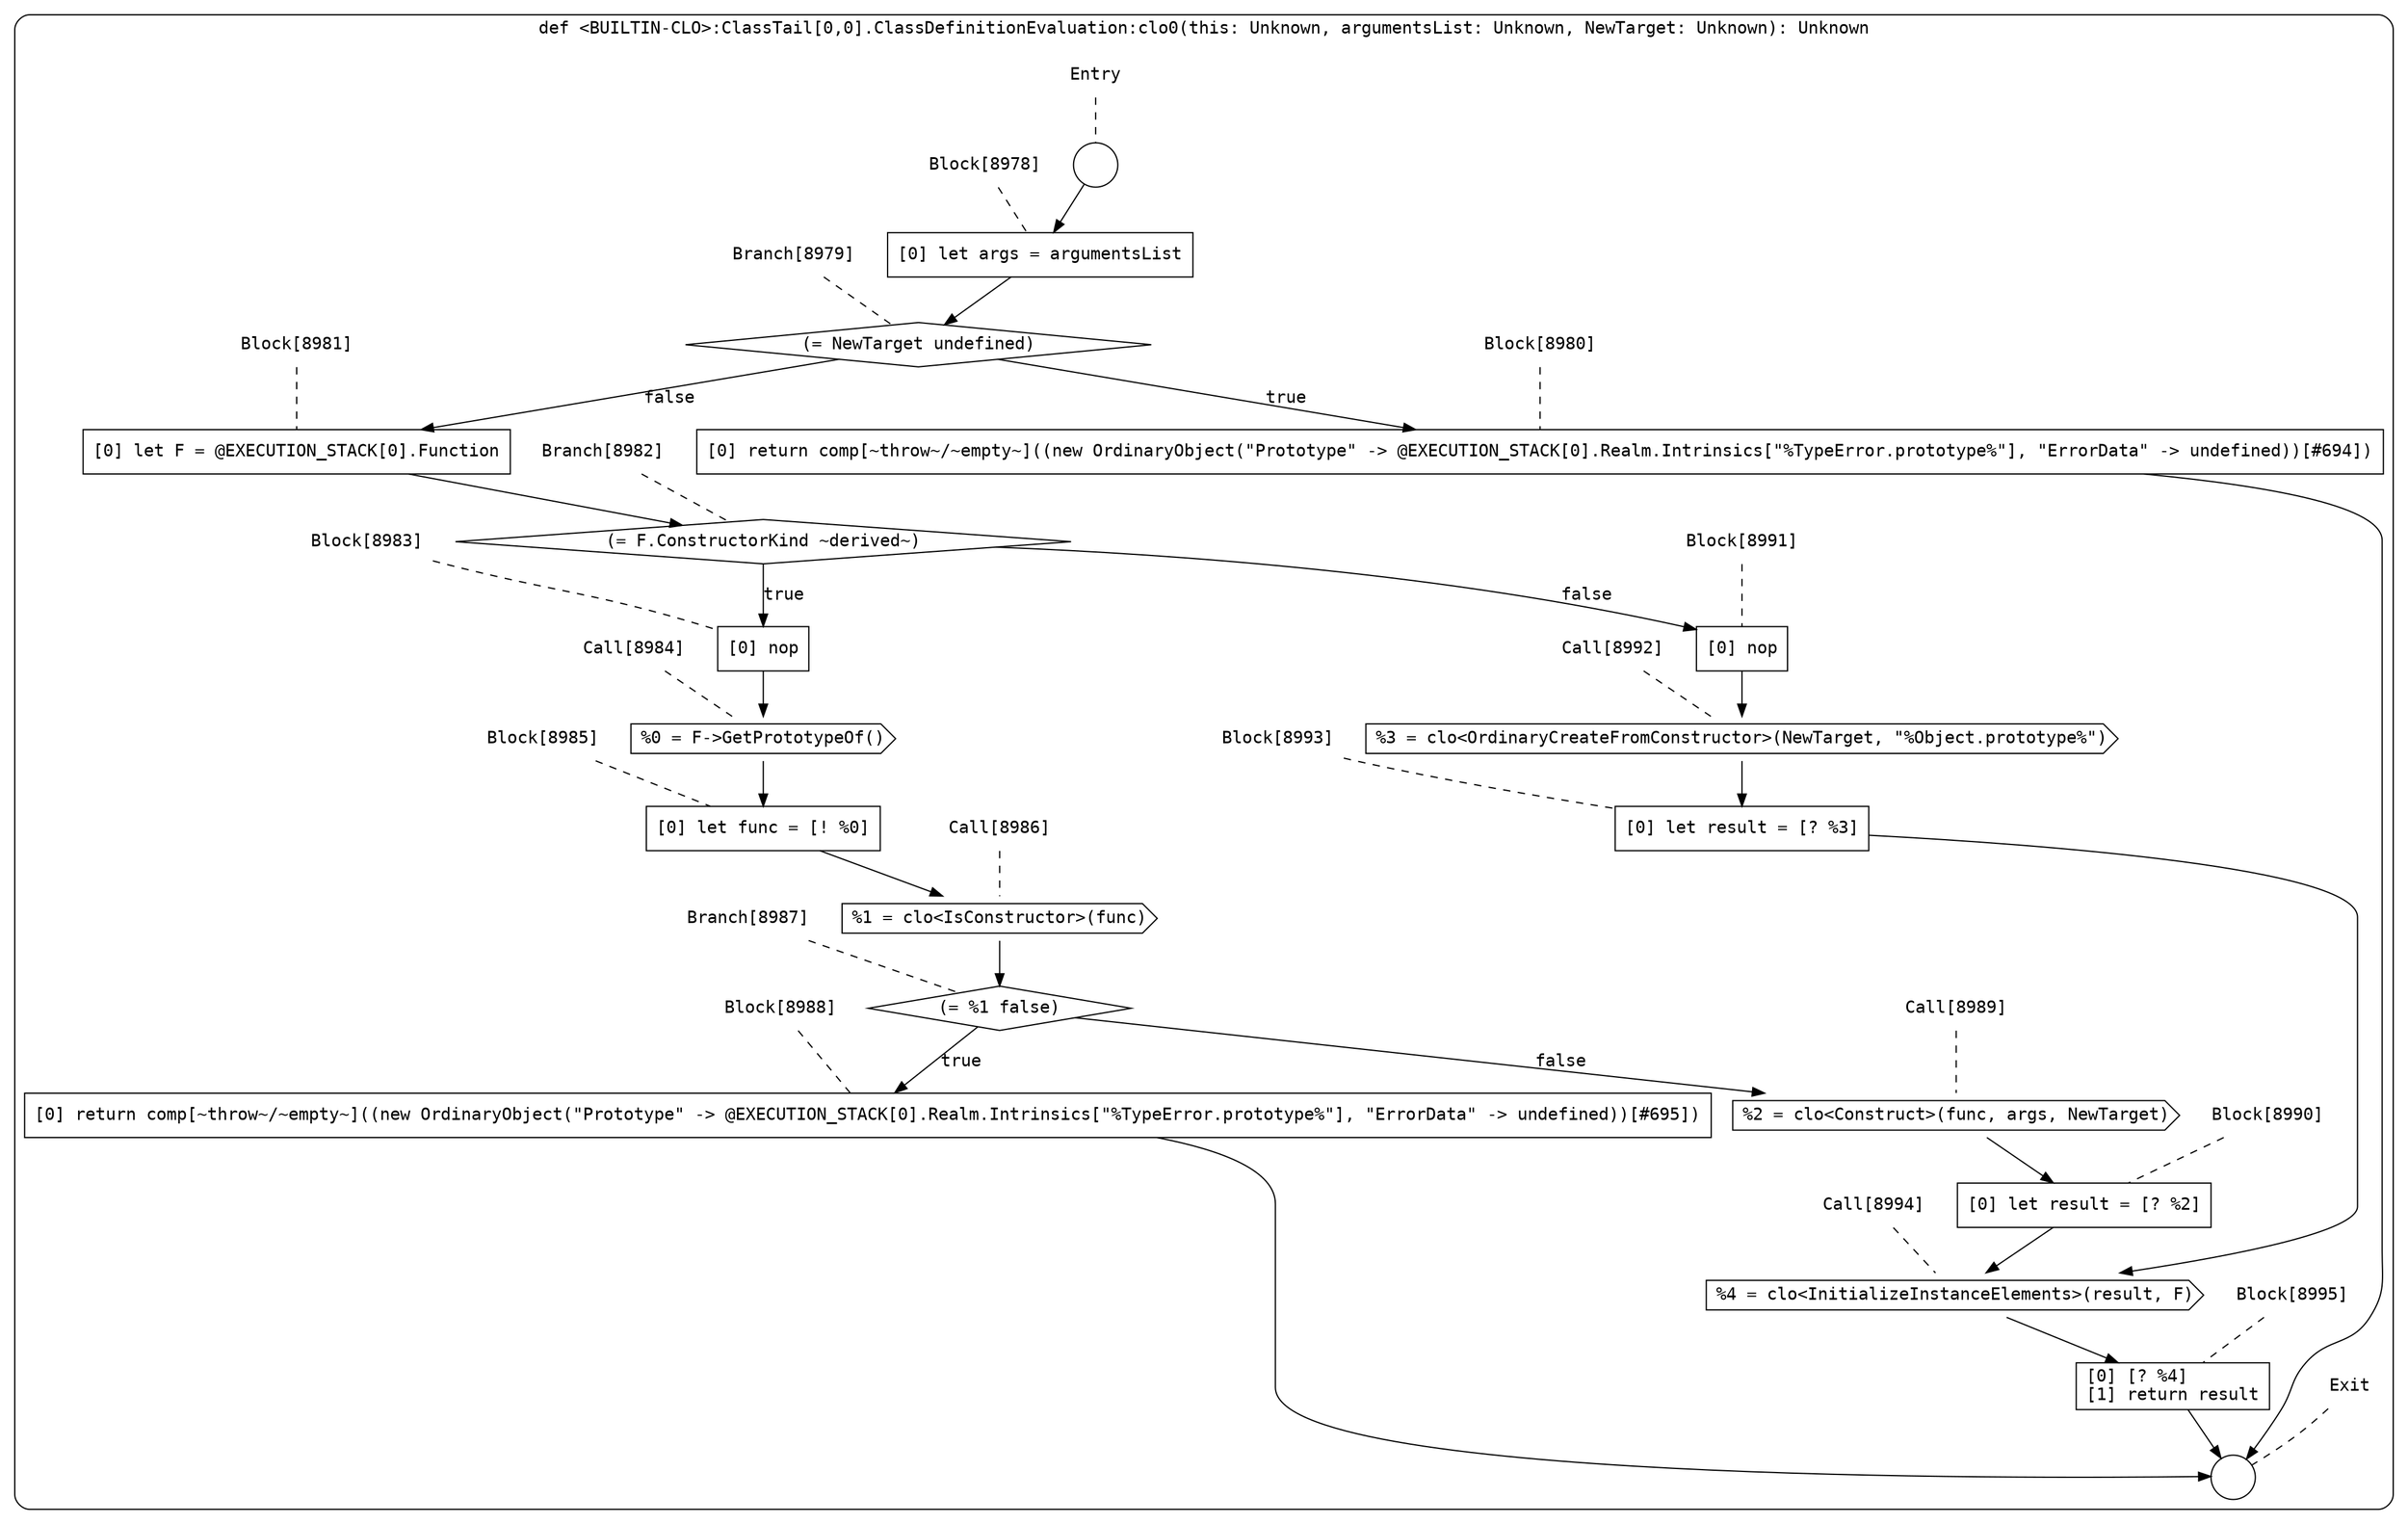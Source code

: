 digraph {
  graph [fontname = "Consolas"]
  node [fontname = "Consolas"]
  edge [fontname = "Consolas"]
  subgraph cluster1689 {
    label = "def <BUILTIN-CLO>:ClassTail[0,0].ClassDefinitionEvaluation:clo0(this: Unknown, argumentsList: Unknown, NewTarget: Unknown): Unknown"
    style = rounded
    cluster1689_entry_name [shape=none, label=<<font color="black">Entry</font>>]
    cluster1689_entry_name -> cluster1689_entry [arrowhead=none, color="black", style=dashed]
    cluster1689_entry [shape=circle label=" " color="black" fillcolor="white" style=filled]
    cluster1689_entry -> node8978 [color="black"]
    cluster1689_exit_name [shape=none, label=<<font color="black">Exit</font>>]
    cluster1689_exit_name -> cluster1689_exit [arrowhead=none, color="black", style=dashed]
    cluster1689_exit [shape=circle label=" " color="black" fillcolor="white" style=filled]
    node8978_name [shape=none, label=<<font color="black">Block[8978]</font>>]
    node8978_name -> node8978 [arrowhead=none, color="black", style=dashed]
    node8978 [shape=box, label=<<font color="black">[0] let args = argumentsList<BR ALIGN="LEFT"/></font>> color="black" fillcolor="white", style=filled]
    node8978 -> node8979 [color="black"]
    node8979_name [shape=none, label=<<font color="black">Branch[8979]</font>>]
    node8979_name -> node8979 [arrowhead=none, color="black", style=dashed]
    node8979 [shape=diamond, label=<<font color="black">(= NewTarget undefined)</font>> color="black" fillcolor="white", style=filled]
    node8979 -> node8980 [label=<<font color="black">true</font>> color="black"]
    node8979 -> node8981 [label=<<font color="black">false</font>> color="black"]
    node8980_name [shape=none, label=<<font color="black">Block[8980]</font>>]
    node8980_name -> node8980 [arrowhead=none, color="black", style=dashed]
    node8980 [shape=box, label=<<font color="black">[0] return comp[~throw~/~empty~]((new OrdinaryObject(&quot;Prototype&quot; -&gt; @EXECUTION_STACK[0].Realm.Intrinsics[&quot;%TypeError.prototype%&quot;], &quot;ErrorData&quot; -&gt; undefined))[#694])<BR ALIGN="LEFT"/></font>> color="black" fillcolor="white", style=filled]
    node8980 -> cluster1689_exit [color="black"]
    node8981_name [shape=none, label=<<font color="black">Block[8981]</font>>]
    node8981_name -> node8981 [arrowhead=none, color="black", style=dashed]
    node8981 [shape=box, label=<<font color="black">[0] let F = @EXECUTION_STACK[0].Function<BR ALIGN="LEFT"/></font>> color="black" fillcolor="white", style=filled]
    node8981 -> node8982 [color="black"]
    node8982_name [shape=none, label=<<font color="black">Branch[8982]</font>>]
    node8982_name -> node8982 [arrowhead=none, color="black", style=dashed]
    node8982 [shape=diamond, label=<<font color="black">(= F.ConstructorKind ~derived~)</font>> color="black" fillcolor="white", style=filled]
    node8982 -> node8983 [label=<<font color="black">true</font>> color="black"]
    node8982 -> node8991 [label=<<font color="black">false</font>> color="black"]
    node8983_name [shape=none, label=<<font color="black">Block[8983]</font>>]
    node8983_name -> node8983 [arrowhead=none, color="black", style=dashed]
    node8983 [shape=box, label=<<font color="black">[0] nop<BR ALIGN="LEFT"/></font>> color="black" fillcolor="white", style=filled]
    node8983 -> node8984 [color="black"]
    node8991_name [shape=none, label=<<font color="black">Block[8991]</font>>]
    node8991_name -> node8991 [arrowhead=none, color="black", style=dashed]
    node8991 [shape=box, label=<<font color="black">[0] nop<BR ALIGN="LEFT"/></font>> color="black" fillcolor="white", style=filled]
    node8991 -> node8992 [color="black"]
    node8984_name [shape=none, label=<<font color="black">Call[8984]</font>>]
    node8984_name -> node8984 [arrowhead=none, color="black", style=dashed]
    node8984 [shape=cds, label=<<font color="black">%0 = F-&gt;GetPrototypeOf()</font>> color="black" fillcolor="white", style=filled]
    node8984 -> node8985 [color="black"]
    node8992_name [shape=none, label=<<font color="black">Call[8992]</font>>]
    node8992_name -> node8992 [arrowhead=none, color="black", style=dashed]
    node8992 [shape=cds, label=<<font color="black">%3 = clo&lt;OrdinaryCreateFromConstructor&gt;(NewTarget, &quot;%Object.prototype%&quot;)</font>> color="black" fillcolor="white", style=filled]
    node8992 -> node8993 [color="black"]
    node8985_name [shape=none, label=<<font color="black">Block[8985]</font>>]
    node8985_name -> node8985 [arrowhead=none, color="black", style=dashed]
    node8985 [shape=box, label=<<font color="black">[0] let func = [! %0]<BR ALIGN="LEFT"/></font>> color="black" fillcolor="white", style=filled]
    node8985 -> node8986 [color="black"]
    node8993_name [shape=none, label=<<font color="black">Block[8993]</font>>]
    node8993_name -> node8993 [arrowhead=none, color="black", style=dashed]
    node8993 [shape=box, label=<<font color="black">[0] let result = [? %3]<BR ALIGN="LEFT"/></font>> color="black" fillcolor="white", style=filled]
    node8993 -> node8994 [color="black"]
    node8986_name [shape=none, label=<<font color="black">Call[8986]</font>>]
    node8986_name -> node8986 [arrowhead=none, color="black", style=dashed]
    node8986 [shape=cds, label=<<font color="black">%1 = clo&lt;IsConstructor&gt;(func)</font>> color="black" fillcolor="white", style=filled]
    node8986 -> node8987 [color="black"]
    node8994_name [shape=none, label=<<font color="black">Call[8994]</font>>]
    node8994_name -> node8994 [arrowhead=none, color="black", style=dashed]
    node8994 [shape=cds, label=<<font color="black">%4 = clo&lt;InitializeInstanceElements&gt;(result, F)</font>> color="black" fillcolor="white", style=filled]
    node8994 -> node8995 [color="black"]
    node8987_name [shape=none, label=<<font color="black">Branch[8987]</font>>]
    node8987_name -> node8987 [arrowhead=none, color="black", style=dashed]
    node8987 [shape=diamond, label=<<font color="black">(= %1 false)</font>> color="black" fillcolor="white", style=filled]
    node8987 -> node8988 [label=<<font color="black">true</font>> color="black"]
    node8987 -> node8989 [label=<<font color="black">false</font>> color="black"]
    node8995_name [shape=none, label=<<font color="black">Block[8995]</font>>]
    node8995_name -> node8995 [arrowhead=none, color="black", style=dashed]
    node8995 [shape=box, label=<<font color="black">[0] [? %4]<BR ALIGN="LEFT"/>[1] return result<BR ALIGN="LEFT"/></font>> color="black" fillcolor="white", style=filled]
    node8995 -> cluster1689_exit [color="black"]
    node8988_name [shape=none, label=<<font color="black">Block[8988]</font>>]
    node8988_name -> node8988 [arrowhead=none, color="black", style=dashed]
    node8988 [shape=box, label=<<font color="black">[0] return comp[~throw~/~empty~]((new OrdinaryObject(&quot;Prototype&quot; -&gt; @EXECUTION_STACK[0].Realm.Intrinsics[&quot;%TypeError.prototype%&quot;], &quot;ErrorData&quot; -&gt; undefined))[#695])<BR ALIGN="LEFT"/></font>> color="black" fillcolor="white", style=filled]
    node8988 -> cluster1689_exit [color="black"]
    node8989_name [shape=none, label=<<font color="black">Call[8989]</font>>]
    node8989_name -> node8989 [arrowhead=none, color="black", style=dashed]
    node8989 [shape=cds, label=<<font color="black">%2 = clo&lt;Construct&gt;(func, args, NewTarget)</font>> color="black" fillcolor="white", style=filled]
    node8989 -> node8990 [color="black"]
    node8990_name [shape=none, label=<<font color="black">Block[8990]</font>>]
    node8990_name -> node8990 [arrowhead=none, color="black", style=dashed]
    node8990 [shape=box, label=<<font color="black">[0] let result = [? %2]<BR ALIGN="LEFT"/></font>> color="black" fillcolor="white", style=filled]
    node8990 -> node8994 [color="black"]
  }
}